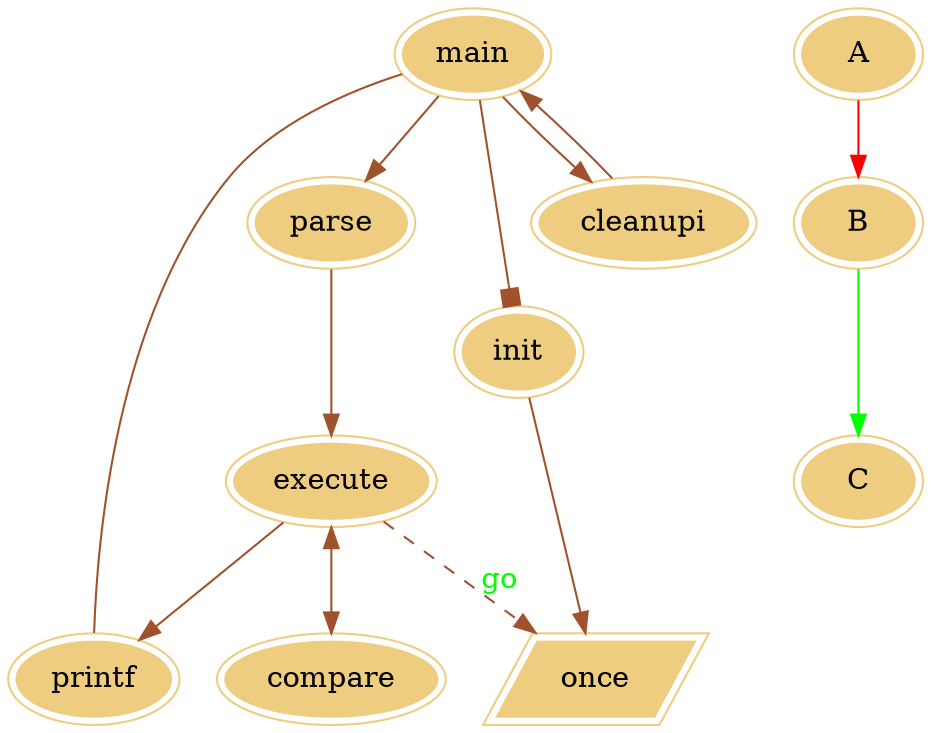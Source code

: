 digraph G {
    /*初始化节点和边的颜色*/
    node [peripheries=2 style=filled color="#eecc80"]
    edge [color="sienna" fontcolor="green"]
    /*节点之间的调用关系*/
    main -> parse -> execute;
    main -> init [arrowhead = box];
    main -> cleanupi -> main;
    make_string[label = once shape=parallelogram style=filled ]
    execute -> make_string[label=go style=dashed arrowtail=diamond];
    execute -> printf [shape=box];
    init -> make_string;
    main -> printf[dir=none];
    execute -> compare[dir=both];
    /*下面纯粹是实验*/
    A -> B[color=red];
    B -> C[color=green];

}
